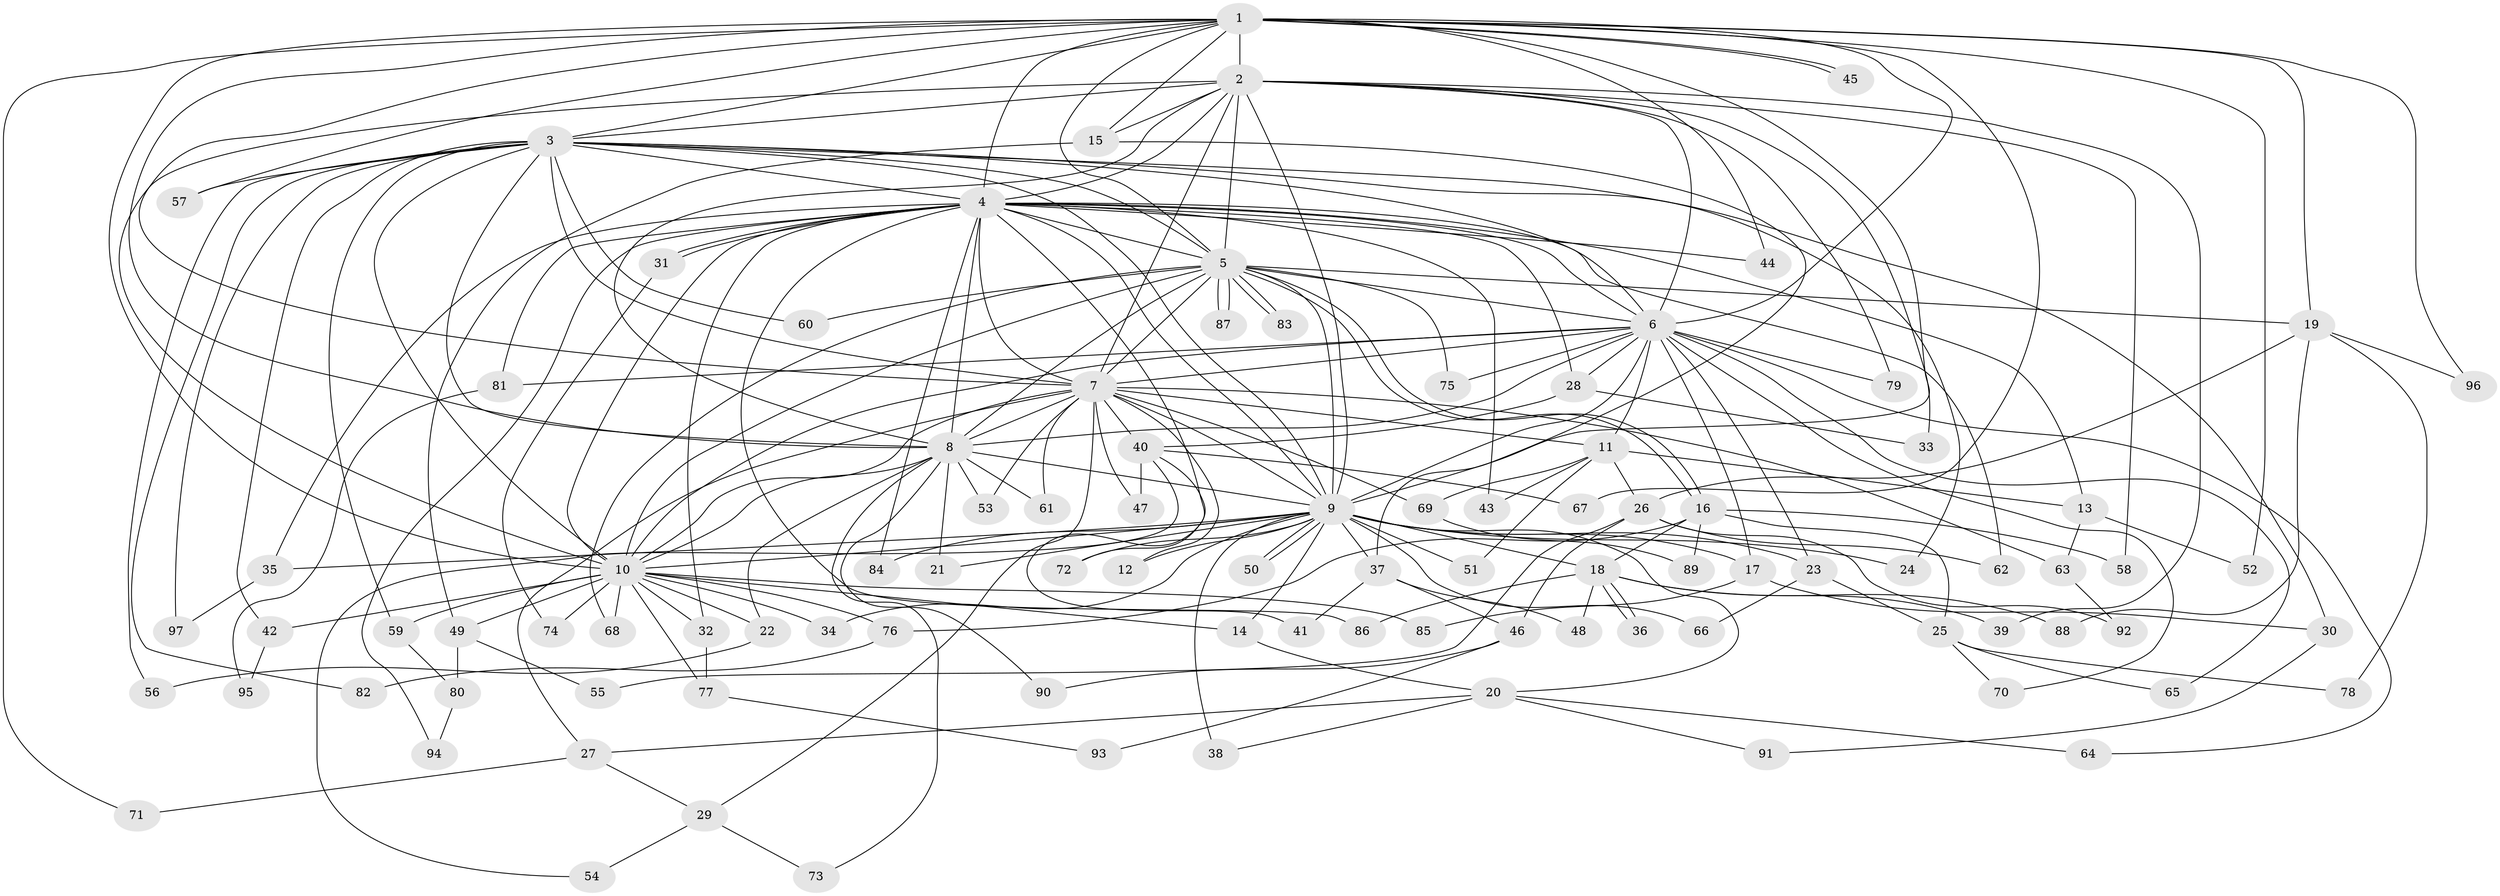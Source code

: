 // coarse degree distribution, {20: 0.014925373134328358, 15: 0.029850746268656716, 28: 0.014925373134328358, 19: 0.014925373134328358, 2: 0.5671641791044776, 4: 0.1044776119402985, 5: 0.07462686567164178, 1: 0.08955223880597014, 3: 0.04477611940298507, 7: 0.014925373134328358, 6: 0.029850746268656716}
// Generated by graph-tools (version 1.1) at 2025/49/03/04/25 21:49:50]
// undirected, 97 vertices, 219 edges
graph export_dot {
graph [start="1"]
  node [color=gray90,style=filled];
  1;
  2;
  3;
  4;
  5;
  6;
  7;
  8;
  9;
  10;
  11;
  12;
  13;
  14;
  15;
  16;
  17;
  18;
  19;
  20;
  21;
  22;
  23;
  24;
  25;
  26;
  27;
  28;
  29;
  30;
  31;
  32;
  33;
  34;
  35;
  36;
  37;
  38;
  39;
  40;
  41;
  42;
  43;
  44;
  45;
  46;
  47;
  48;
  49;
  50;
  51;
  52;
  53;
  54;
  55;
  56;
  57;
  58;
  59;
  60;
  61;
  62;
  63;
  64;
  65;
  66;
  67;
  68;
  69;
  70;
  71;
  72;
  73;
  74;
  75;
  76;
  77;
  78;
  79;
  80;
  81;
  82;
  83;
  84;
  85;
  86;
  87;
  88;
  89;
  90;
  91;
  92;
  93;
  94;
  95;
  96;
  97;
  1 -- 2;
  1 -- 3;
  1 -- 4;
  1 -- 5;
  1 -- 6;
  1 -- 7;
  1 -- 8;
  1 -- 9;
  1 -- 10;
  1 -- 15;
  1 -- 19;
  1 -- 44;
  1 -- 45;
  1 -- 45;
  1 -- 52;
  1 -- 57;
  1 -- 67;
  1 -- 71;
  1 -- 96;
  2 -- 3;
  2 -- 4;
  2 -- 5;
  2 -- 6;
  2 -- 7;
  2 -- 8;
  2 -- 9;
  2 -- 10;
  2 -- 15;
  2 -- 33;
  2 -- 39;
  2 -- 58;
  2 -- 79;
  3 -- 4;
  3 -- 5;
  3 -- 6;
  3 -- 7;
  3 -- 8;
  3 -- 9;
  3 -- 10;
  3 -- 24;
  3 -- 30;
  3 -- 42;
  3 -- 56;
  3 -- 57;
  3 -- 59;
  3 -- 60;
  3 -- 82;
  3 -- 97;
  4 -- 5;
  4 -- 6;
  4 -- 7;
  4 -- 8;
  4 -- 9;
  4 -- 10;
  4 -- 13;
  4 -- 28;
  4 -- 31;
  4 -- 31;
  4 -- 32;
  4 -- 35;
  4 -- 41;
  4 -- 43;
  4 -- 44;
  4 -- 62;
  4 -- 81;
  4 -- 84;
  4 -- 86;
  4 -- 94;
  5 -- 6;
  5 -- 7;
  5 -- 8;
  5 -- 9;
  5 -- 10;
  5 -- 16;
  5 -- 16;
  5 -- 19;
  5 -- 60;
  5 -- 68;
  5 -- 75;
  5 -- 83;
  5 -- 83;
  5 -- 87;
  5 -- 87;
  6 -- 7;
  6 -- 8;
  6 -- 9;
  6 -- 10;
  6 -- 11;
  6 -- 17;
  6 -- 23;
  6 -- 28;
  6 -- 64;
  6 -- 65;
  6 -- 70;
  6 -- 75;
  6 -- 79;
  6 -- 81;
  7 -- 8;
  7 -- 9;
  7 -- 10;
  7 -- 11;
  7 -- 12;
  7 -- 27;
  7 -- 29;
  7 -- 40;
  7 -- 47;
  7 -- 53;
  7 -- 61;
  7 -- 63;
  7 -- 69;
  8 -- 9;
  8 -- 10;
  8 -- 21;
  8 -- 22;
  8 -- 53;
  8 -- 61;
  8 -- 73;
  8 -- 90;
  9 -- 10;
  9 -- 12;
  9 -- 14;
  9 -- 17;
  9 -- 18;
  9 -- 20;
  9 -- 21;
  9 -- 23;
  9 -- 24;
  9 -- 34;
  9 -- 35;
  9 -- 37;
  9 -- 38;
  9 -- 50;
  9 -- 50;
  9 -- 51;
  9 -- 66;
  9 -- 72;
  9 -- 84;
  10 -- 14;
  10 -- 22;
  10 -- 32;
  10 -- 34;
  10 -- 42;
  10 -- 49;
  10 -- 59;
  10 -- 68;
  10 -- 74;
  10 -- 76;
  10 -- 77;
  10 -- 85;
  11 -- 13;
  11 -- 26;
  11 -- 43;
  11 -- 51;
  11 -- 69;
  13 -- 52;
  13 -- 63;
  14 -- 20;
  15 -- 37;
  15 -- 49;
  16 -- 18;
  16 -- 25;
  16 -- 58;
  16 -- 76;
  16 -- 89;
  17 -- 30;
  17 -- 85;
  18 -- 36;
  18 -- 36;
  18 -- 39;
  18 -- 48;
  18 -- 86;
  18 -- 88;
  19 -- 26;
  19 -- 78;
  19 -- 88;
  19 -- 96;
  20 -- 27;
  20 -- 38;
  20 -- 64;
  20 -- 91;
  22 -- 56;
  23 -- 25;
  23 -- 66;
  25 -- 65;
  25 -- 70;
  25 -- 78;
  26 -- 46;
  26 -- 55;
  26 -- 62;
  26 -- 92;
  27 -- 29;
  27 -- 71;
  28 -- 33;
  28 -- 40;
  29 -- 54;
  29 -- 73;
  30 -- 91;
  31 -- 74;
  32 -- 77;
  35 -- 97;
  37 -- 41;
  37 -- 46;
  37 -- 48;
  40 -- 47;
  40 -- 54;
  40 -- 67;
  40 -- 72;
  42 -- 95;
  46 -- 90;
  46 -- 93;
  49 -- 55;
  49 -- 80;
  59 -- 80;
  63 -- 92;
  69 -- 89;
  76 -- 82;
  77 -- 93;
  80 -- 94;
  81 -- 95;
}

